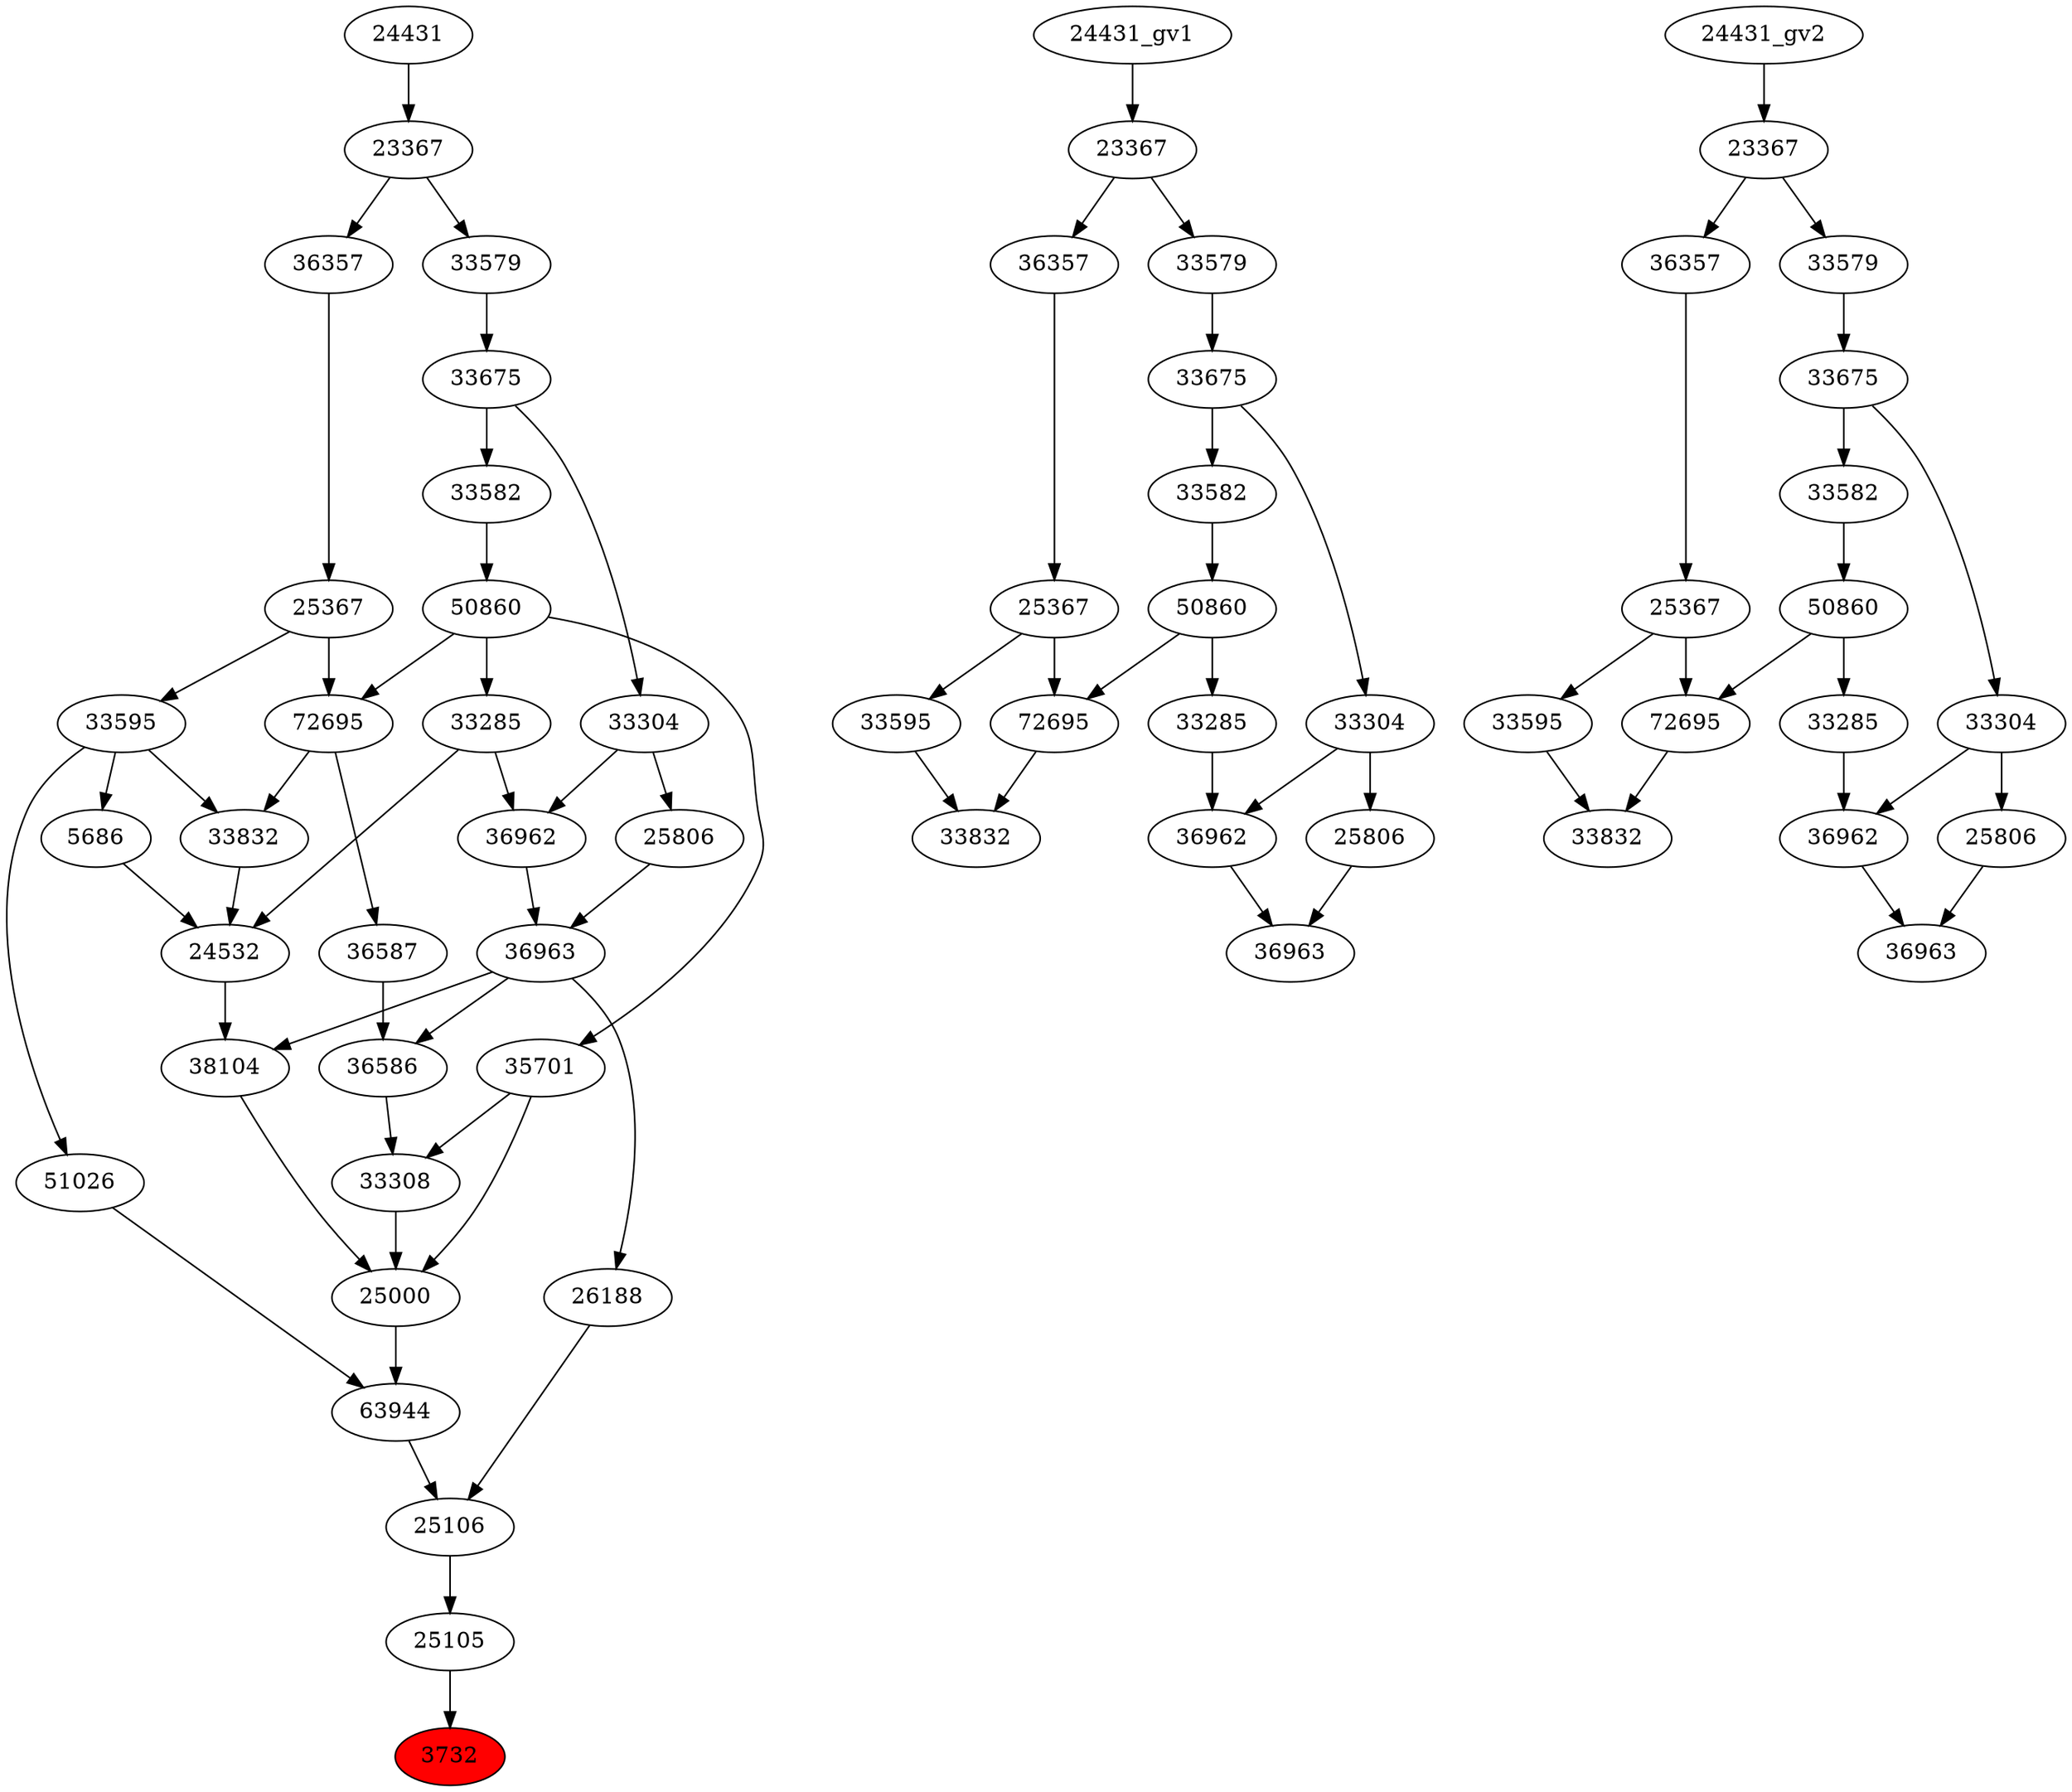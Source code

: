 strict digraph root {
	node [label="\N"];
	{
		node [fillcolor="",
			label="\N",
			style=""
		];
		3732		 [fillcolor=red,
			label=3732,
			style=filled];
		25105		 [label=25105];
		25105 -> 3732;
		25106		 [label=25106];
		25106 -> 25105;
		26188		 [label=26188];
		26188 -> 25106;
		63944		 [label=63944];
		63944 -> 25106;
		36963		 [label=36963];
		36963 -> 26188;
		38104		 [label=38104];
		36963 -> 38104;
		36586		 [label=36586];
		36963 -> 36586;
		25000		 [label=25000];
		25000 -> 63944;
		51026		 [label=51026];
		51026 -> 63944;
		36962		 [label=36962];
		36962 -> 36963;
		25806		 [label=25806];
		25806 -> 36963;
		33308		 [label=33308];
		33308 -> 25000;
		38104 -> 25000;
		35701		 [label=35701];
		35701 -> 25000;
		35701 -> 33308;
		33595		 [label=33595];
		33595 -> 51026;
		5686		 [label=5686];
		33595 -> 5686;
		33832		 [label=33832];
		33595 -> 33832;
		33285		 [label=33285];
		33285 -> 36962;
		24532		 [label=24532];
		33285 -> 24532;
		33304		 [label=33304];
		33304 -> 36962;
		33304 -> 25806;
		36586 -> 33308;
		24532 -> 38104;
		50860		 [label=50860];
		50860 -> 35701;
		50860 -> 33285;
		72695		 [label=72695];
		50860 -> 72695;
		25367		 [label=25367];
		25367 -> 33595;
		25367 -> 72695;
		33675		 [label=33675];
		33675 -> 33304;
		33582		 [label=33582];
		33675 -> 33582;
		36587		 [label=36587];
		36587 -> 36586;
		5686 -> 24532;
		33832 -> 24532;
		33582 -> 50860;
		36357		 [label=36357];
		36357 -> 25367;
		33579		 [label=33579];
		33579 -> 33675;
		72695 -> 36587;
		72695 -> 33832;
		23367		 [label=23367];
		23367 -> 36357;
		23367 -> 33579;
		24431		 [label=24431];
		24431 -> 23367;
	}
	{
		node [label="\N"];
		"36963_gv1"		 [label=36963];
		"36962_gv1"		 [label=36962];
		"36962_gv1" -> "36963_gv1";
		"25806_gv1"		 [label=25806];
		"25806_gv1" -> "36963_gv1";
		"33285_gv1"		 [label=33285];
		"33285_gv1" -> "36962_gv1";
		"33304_gv1"		 [label=33304];
		"33304_gv1" -> "36962_gv1";
		"33304_gv1" -> "25806_gv1";
		"33595_gv1"		 [label=33595];
		"33832_gv1"		 [label=33832];
		"33595_gv1" -> "33832_gv1";
		"25367_gv1"		 [label=25367];
		"25367_gv1" -> "33595_gv1";
		"72695_gv1"		 [label=72695];
		"25367_gv1" -> "72695_gv1";
		"50860_gv1"		 [label=50860];
		"50860_gv1" -> "33285_gv1";
		"50860_gv1" -> "72695_gv1";
		"33675_gv1"		 [label=33675];
		"33675_gv1" -> "33304_gv1";
		"33582_gv1"		 [label=33582];
		"33675_gv1" -> "33582_gv1";
		"33582_gv1" -> "50860_gv1";
		"36357_gv1"		 [label=36357];
		"36357_gv1" -> "25367_gv1";
		"33579_gv1"		 [label=33579];
		"33579_gv1" -> "33675_gv1";
		"72695_gv1" -> "33832_gv1";
		"23367_gv1"		 [label=23367];
		"23367_gv1" -> "36357_gv1";
		"23367_gv1" -> "33579_gv1";
		"24431_gv1" -> "23367_gv1";
	}
	{
		node [label="\N"];
		"36963_gv2"		 [label=36963];
		"36962_gv2"		 [label=36962];
		"36962_gv2" -> "36963_gv2";
		"25806_gv2"		 [label=25806];
		"25806_gv2" -> "36963_gv2";
		"33285_gv2"		 [label=33285];
		"33285_gv2" -> "36962_gv2";
		"33304_gv2"		 [label=33304];
		"33304_gv2" -> "36962_gv2";
		"33304_gv2" -> "25806_gv2";
		"33595_gv2"		 [label=33595];
		"33832_gv2"		 [label=33832];
		"33595_gv2" -> "33832_gv2";
		"25367_gv2"		 [label=25367];
		"25367_gv2" -> "33595_gv2";
		"72695_gv2"		 [label=72695];
		"25367_gv2" -> "72695_gv2";
		"50860_gv2"		 [label=50860];
		"50860_gv2" -> "33285_gv2";
		"50860_gv2" -> "72695_gv2";
		"33675_gv2"		 [label=33675];
		"33675_gv2" -> "33304_gv2";
		"33582_gv2"		 [label=33582];
		"33675_gv2" -> "33582_gv2";
		"33582_gv2" -> "50860_gv2";
		"36357_gv2"		 [label=36357];
		"36357_gv2" -> "25367_gv2";
		"33579_gv2"		 [label=33579];
		"33579_gv2" -> "33675_gv2";
		"72695_gv2" -> "33832_gv2";
		"23367_gv2"		 [label=23367];
		"23367_gv2" -> "36357_gv2";
		"23367_gv2" -> "33579_gv2";
		"24431_gv2" -> "23367_gv2";
	}
}
